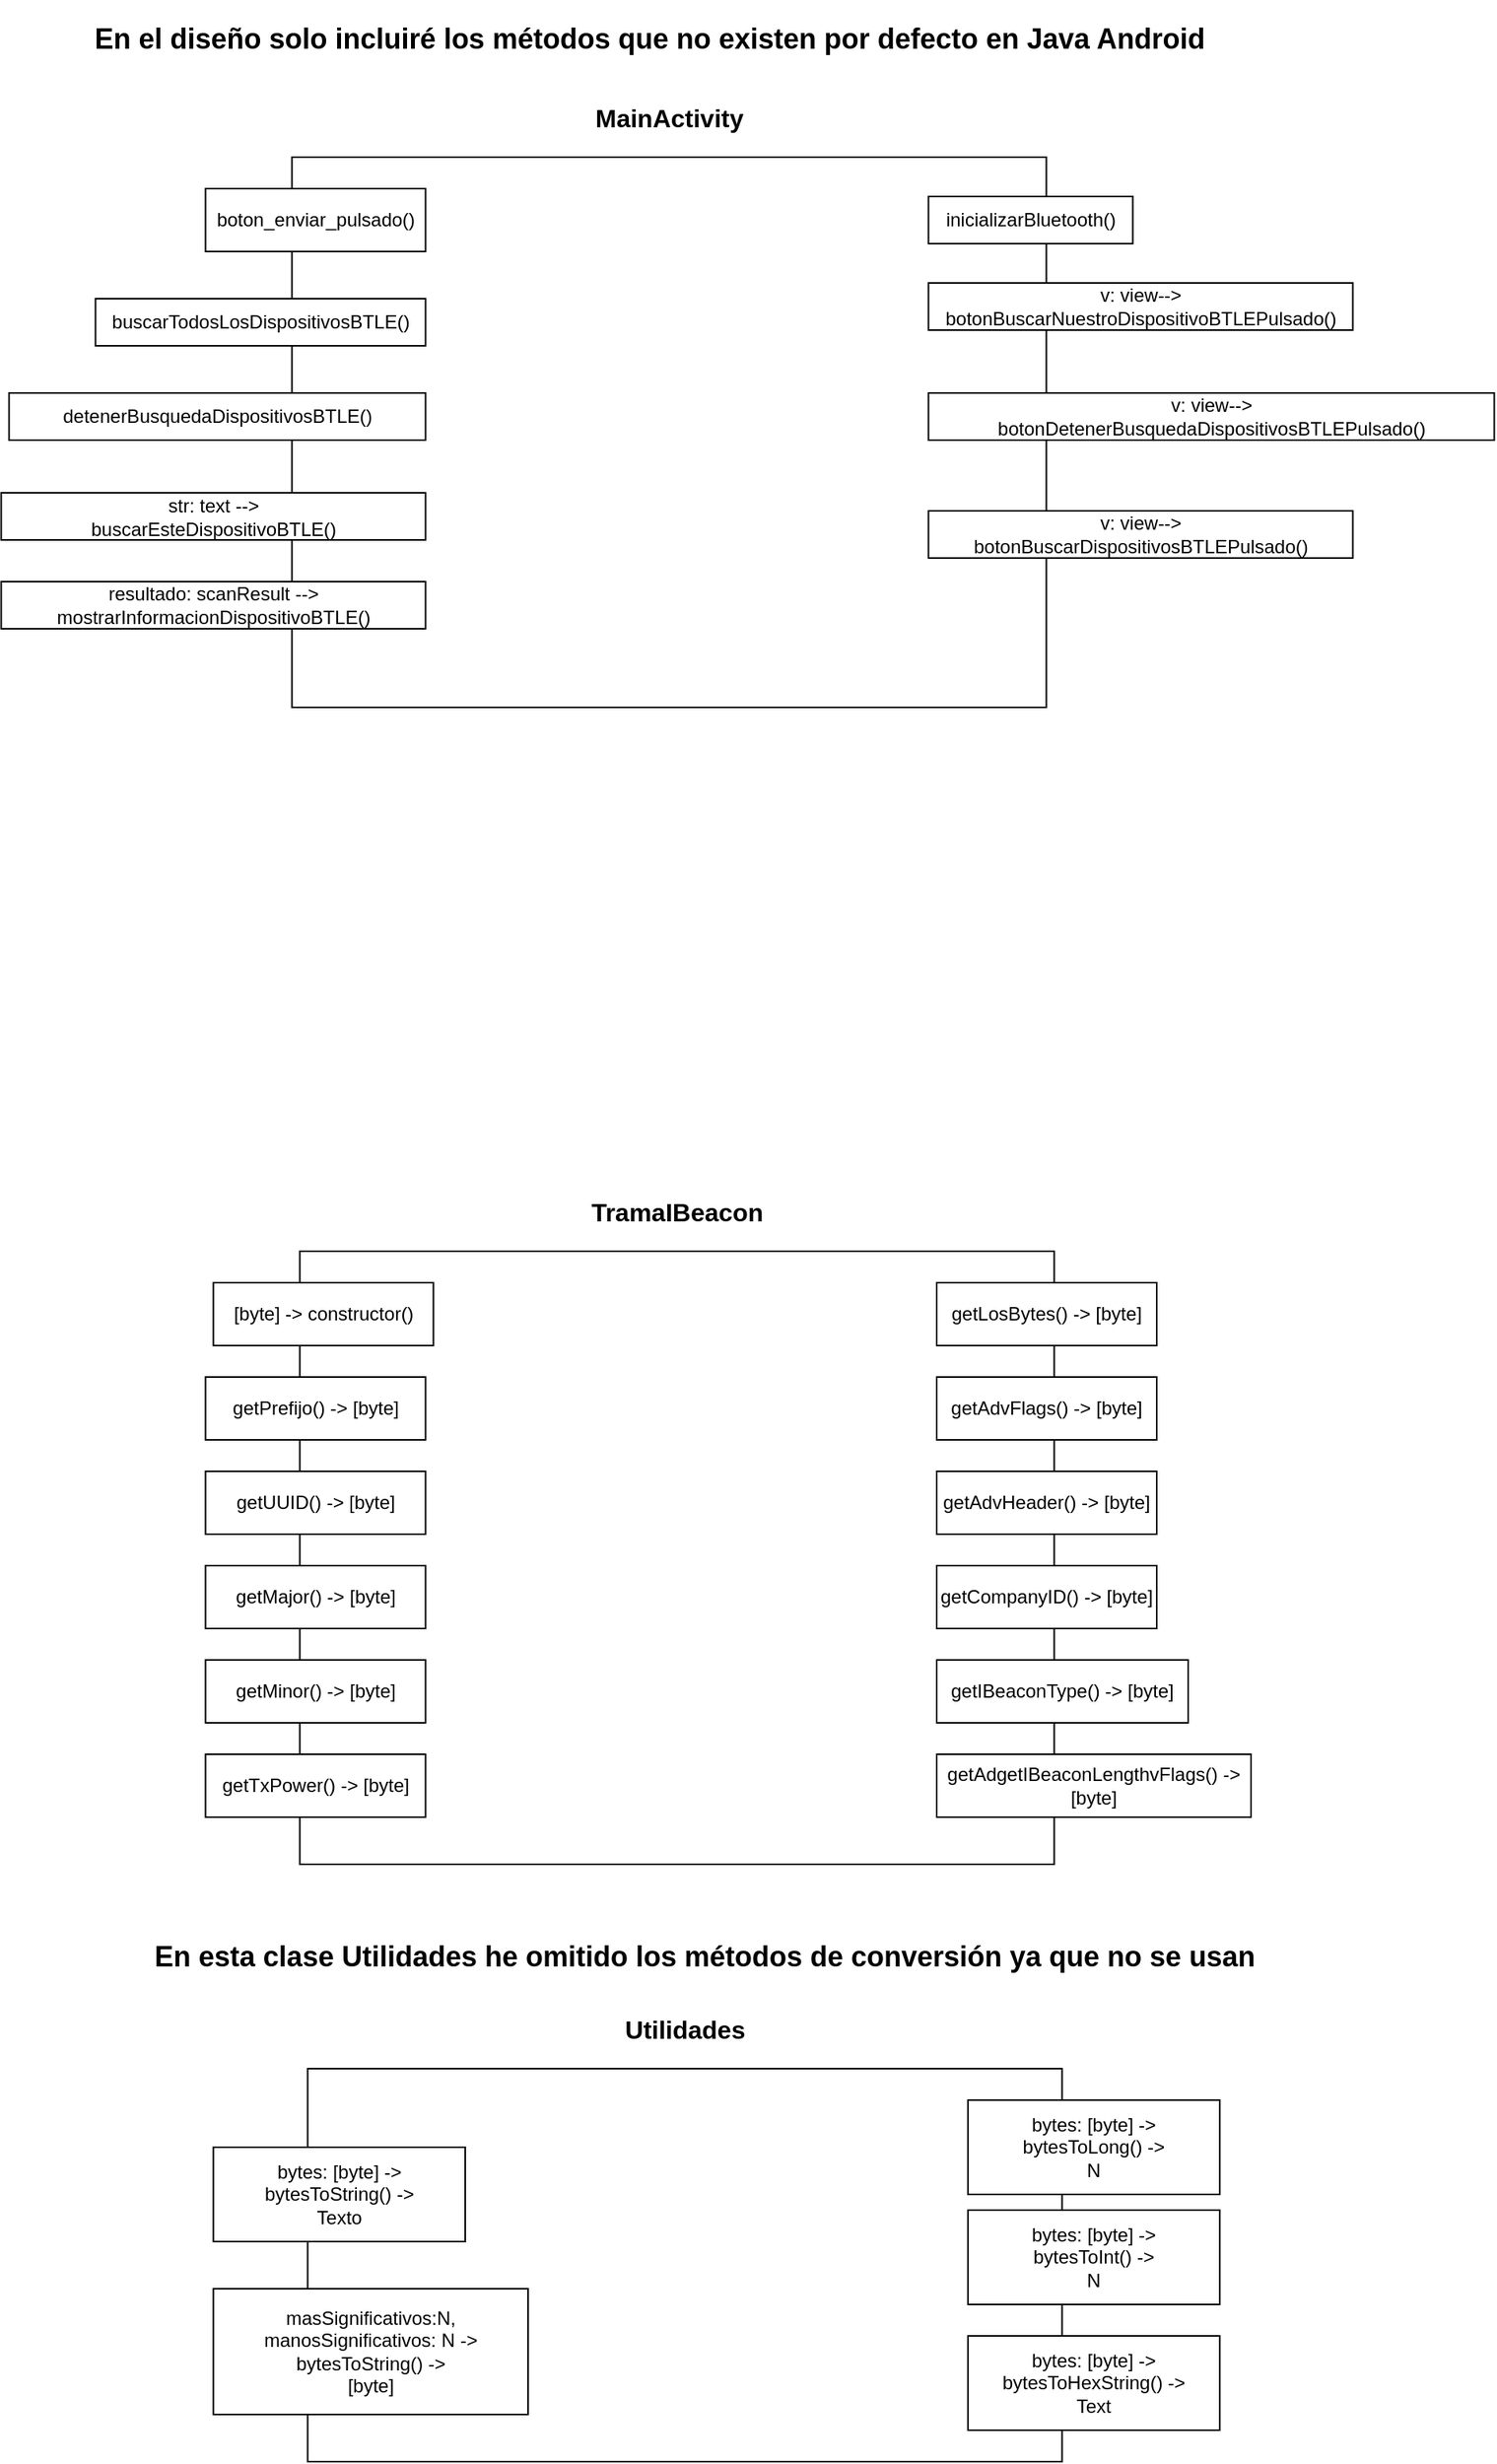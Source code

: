 <mxfile version="20.4.0" type="device"><diagram id="QwA3TDC1nMb8qus2_1u9" name="Página-1"><mxGraphModel dx="1887" dy="889" grid="1" gridSize="10" guides="1" tooltips="1" connect="1" arrows="1" fold="1" page="1" pageScale="1" pageWidth="1169" pageHeight="827" math="0" shadow="0"><root><mxCell id="0"/><mxCell id="1" parent="0"/><mxCell id="zCK8jvrwfgWMUaa88ftB-2" value="" style="rounded=0;whiteSpace=wrap;html=1;strokeWidth=1;" vertex="1" parent="1"><mxGeometry x="359.76" y="180" width="480" height="350" as="geometry"/></mxCell><mxCell id="zCK8jvrwfgWMUaa88ftB-3" value="&lt;font style=&quot;font-size: 16px;&quot;&gt;&lt;b&gt;MainActivity&lt;/b&gt;&lt;/font&gt;" style="text;html=1;strokeColor=none;fillColor=none;align=center;verticalAlign=middle;whiteSpace=wrap;rounded=0;strokeWidth=1;" vertex="1" parent="1"><mxGeometry x="554.76" y="140" width="90" height="30" as="geometry"/></mxCell><mxCell id="zCK8jvrwfgWMUaa88ftB-4" value="boton_enviar_pulsado()" style="rounded=0;whiteSpace=wrap;html=1;strokeWidth=1;" vertex="1" parent="1"><mxGeometry x="304.76" y="200" width="140" height="40" as="geometry"/></mxCell><mxCell id="zCK8jvrwfgWMUaa88ftB-5" value="inicializarBluetooth()" style="rounded=0;whiteSpace=wrap;html=1;strokeWidth=1;" vertex="1" parent="1"><mxGeometry x="764.76" y="205" width="130" height="30" as="geometry"/></mxCell><mxCell id="zCK8jvrwfgWMUaa88ftB-6" value="detenerBusquedaDispositivosBTLE()" style="rounded=0;whiteSpace=wrap;html=1;strokeWidth=1;" vertex="1" parent="1"><mxGeometry x="179.76" y="330" width="265" height="30" as="geometry"/></mxCell><mxCell id="zCK8jvrwfgWMUaa88ftB-7" value="str: text --&amp;gt;&lt;br&gt;buscarEsteDispositivoBTLE()" style="rounded=0;whiteSpace=wrap;html=1;strokeWidth=1;" vertex="1" parent="1"><mxGeometry x="174.76" y="393.5" width="270" height="30" as="geometry"/></mxCell><mxCell id="zCK8jvrwfgWMUaa88ftB-8" value="resultado: scanResult --&amp;gt;&lt;br&gt;mostrarInformacionDispositivoBTLE()" style="rounded=0;whiteSpace=wrap;html=1;strokeWidth=1;" vertex="1" parent="1"><mxGeometry x="174.76" y="450" width="270" height="30" as="geometry"/></mxCell><mxCell id="zCK8jvrwfgWMUaa88ftB-9" value="v: view--&amp;gt;&lt;br&gt;botonBuscarDispositivosBTLEPulsado()" style="rounded=0;whiteSpace=wrap;html=1;strokeWidth=1;" vertex="1" parent="1"><mxGeometry x="764.76" y="405" width="270" height="30" as="geometry"/></mxCell><mxCell id="zCK8jvrwfgWMUaa88ftB-10" value="buscarTodosLosDispositivosBTLE()" style="rounded=0;whiteSpace=wrap;html=1;strokeWidth=1;" vertex="1" parent="1"><mxGeometry x="234.76" y="270" width="210" height="30" as="geometry"/></mxCell><mxCell id="zCK8jvrwfgWMUaa88ftB-11" value="v: view--&amp;gt;&lt;br&gt;botonBuscarNuestroDispositivoBTLEPulsado()" style="rounded=0;whiteSpace=wrap;html=1;strokeWidth=1;" vertex="1" parent="1"><mxGeometry x="764.76" y="260" width="270" height="30" as="geometry"/></mxCell><mxCell id="zCK8jvrwfgWMUaa88ftB-12" value="v: view--&amp;gt;&lt;br&gt;botonDetenerBusquedaDispositivosBTLEPulsado()" style="rounded=0;whiteSpace=wrap;html=1;strokeWidth=1;" vertex="1" parent="1"><mxGeometry x="764.76" y="330" width="360" height="30" as="geometry"/></mxCell><mxCell id="zCK8jvrwfgWMUaa88ftB-13" value="&lt;font style=&quot;font-size: 18px;&quot;&gt;&lt;b&gt;&amp;nbsp;En el diseño solo incluiré los métodos que no existen por defecto en Java Android&amp;nbsp;&lt;/b&gt;&lt;/font&gt;" style="text;html=1;strokeColor=none;fillColor=none;align=center;verticalAlign=middle;whiteSpace=wrap;rounded=0;strokeWidth=1;fontSize=16;" vertex="1" parent="1"><mxGeometry x="174.76" y="80" width="825" height="50" as="geometry"/></mxCell><mxCell id="zCK8jvrwfgWMUaa88ftB-14" value="" style="rounded=0;whiteSpace=wrap;html=1;strokeWidth=1;" vertex="1" parent="1"><mxGeometry x="364.76" y="876" width="480" height="390" as="geometry"/></mxCell><mxCell id="zCK8jvrwfgWMUaa88ftB-15" value="&lt;font style=&quot;font-size: 16px;&quot;&gt;&lt;b&gt;TramaIBeacon&lt;/b&gt;&lt;/font&gt;" style="text;html=1;strokeColor=none;fillColor=none;align=center;verticalAlign=middle;whiteSpace=wrap;rounded=0;strokeWidth=1;" vertex="1" parent="1"><mxGeometry x="559.76" y="836" width="90" height="30" as="geometry"/></mxCell><mxCell id="zCK8jvrwfgWMUaa88ftB-16" value="[byte] -&amp;gt; constructor()" style="rounded=0;whiteSpace=wrap;html=1;strokeWidth=1;" vertex="1" parent="1"><mxGeometry x="309.76" y="896" width="140" height="40" as="geometry"/></mxCell><mxCell id="zCK8jvrwfgWMUaa88ftB-21" value="getPrefijo() -&amp;gt; [byte]" style="rounded=0;whiteSpace=wrap;html=1;strokeWidth=1;" vertex="1" parent="1"><mxGeometry x="304.76" y="956" width="140" height="40" as="geometry"/></mxCell><mxCell id="zCK8jvrwfgWMUaa88ftB-22" value="getUUID() -&amp;gt; [byte]" style="rounded=0;whiteSpace=wrap;html=1;strokeWidth=1;" vertex="1" parent="1"><mxGeometry x="304.76" y="1016" width="140" height="40" as="geometry"/></mxCell><mxCell id="zCK8jvrwfgWMUaa88ftB-23" value="getMajor() -&amp;gt; [byte]" style="rounded=0;whiteSpace=wrap;html=1;strokeWidth=1;" vertex="1" parent="1"><mxGeometry x="304.76" y="1076" width="140" height="40" as="geometry"/></mxCell><mxCell id="zCK8jvrwfgWMUaa88ftB-24" value="getMinor() -&amp;gt; [byte]" style="rounded=0;whiteSpace=wrap;html=1;strokeWidth=1;" vertex="1" parent="1"><mxGeometry x="304.76" y="1136" width="140" height="40" as="geometry"/></mxCell><mxCell id="zCK8jvrwfgWMUaa88ftB-25" value="getTxPower() -&amp;gt; [byte]" style="rounded=0;whiteSpace=wrap;html=1;strokeWidth=1;" vertex="1" parent="1"><mxGeometry x="304.76" y="1196" width="140" height="40" as="geometry"/></mxCell><mxCell id="zCK8jvrwfgWMUaa88ftB-28" value="getLosBytes() -&amp;gt; [byte]" style="rounded=0;whiteSpace=wrap;html=1;strokeWidth=1;" vertex="1" parent="1"><mxGeometry x="770" y="896" width="140" height="40" as="geometry"/></mxCell><mxCell id="zCK8jvrwfgWMUaa88ftB-29" value="getAdvFlags() -&amp;gt; [byte]" style="rounded=0;whiteSpace=wrap;html=1;strokeWidth=1;" vertex="1" parent="1"><mxGeometry x="770" y="956" width="140" height="40" as="geometry"/></mxCell><mxCell id="zCK8jvrwfgWMUaa88ftB-30" value="getAdvHeader() -&amp;gt; [byte]" style="rounded=0;whiteSpace=wrap;html=1;strokeWidth=1;" vertex="1" parent="1"><mxGeometry x="770" y="1016" width="140" height="40" as="geometry"/></mxCell><mxCell id="zCK8jvrwfgWMUaa88ftB-31" value="getCompanyID() -&amp;gt; [byte]" style="rounded=0;whiteSpace=wrap;html=1;strokeWidth=1;" vertex="1" parent="1"><mxGeometry x="770" y="1076" width="140" height="40" as="geometry"/></mxCell><mxCell id="zCK8jvrwfgWMUaa88ftB-32" value="getIBeaconType() -&amp;gt; [byte]" style="rounded=0;whiteSpace=wrap;html=1;strokeWidth=1;" vertex="1" parent="1"><mxGeometry x="770" y="1136" width="160" height="40" as="geometry"/></mxCell><mxCell id="zCK8jvrwfgWMUaa88ftB-33" value="getAdgetIBeaconLengthvFlags() -&amp;gt; [byte]" style="rounded=0;whiteSpace=wrap;html=1;strokeWidth=1;" vertex="1" parent="1"><mxGeometry x="770" y="1196" width="200" height="40" as="geometry"/></mxCell><mxCell id="zCK8jvrwfgWMUaa88ftB-34" value="&lt;font style=&quot;font-size: 18px;&quot;&gt;&lt;b&gt;En esta clase Utilidades he omitido los métodos de conversión ya que no se usan&lt;/b&gt;&lt;/font&gt;" style="text;html=1;strokeColor=none;fillColor=none;align=center;verticalAlign=middle;whiteSpace=wrap;rounded=0;strokeWidth=1;fontSize=16;" vertex="1" parent="1"><mxGeometry x="210" y="1300" width="825" height="50" as="geometry"/></mxCell><mxCell id="zCK8jvrwfgWMUaa88ftB-61" value="" style="rounded=0;whiteSpace=wrap;html=1;strokeWidth=1;" vertex="1" parent="1"><mxGeometry x="369.76" y="1396" width="480" height="250" as="geometry"/></mxCell><mxCell id="zCK8jvrwfgWMUaa88ftB-62" value="&lt;font style=&quot;font-size: 16px;&quot;&gt;&lt;b&gt;Utilidades&lt;/b&gt;&lt;/font&gt;" style="text;html=1;strokeColor=none;fillColor=none;align=center;verticalAlign=middle;whiteSpace=wrap;rounded=0;strokeWidth=1;" vertex="1" parent="1"><mxGeometry x="564.76" y="1356" width="90" height="30" as="geometry"/></mxCell><mxCell id="zCK8jvrwfgWMUaa88ftB-63" value="bytes: [byte] -&amp;gt; bytesToString() -&amp;gt;&lt;br&gt;Texto" style="rounded=0;whiteSpace=wrap;html=1;strokeWidth=1;" vertex="1" parent="1"><mxGeometry x="309.76" y="1446" width="160.24" height="60" as="geometry"/></mxCell><mxCell id="zCK8jvrwfgWMUaa88ftB-80" value="masSignificativos:N, manosSignificativos: N -&amp;gt; bytesToString() -&amp;gt;&lt;br&gt;[byte]" style="rounded=0;whiteSpace=wrap;html=1;strokeWidth=1;" vertex="1" parent="1"><mxGeometry x="309.76" y="1536" width="200.24" height="80" as="geometry"/></mxCell><mxCell id="zCK8jvrwfgWMUaa88ftB-81" value="bytes: [byte] -&amp;gt; &lt;br&gt;bytesToLong() -&amp;gt;&lt;br&gt;N" style="rounded=0;whiteSpace=wrap;html=1;strokeWidth=1;" vertex="1" parent="1"><mxGeometry x="789.88" y="1416" width="160.24" height="60" as="geometry"/></mxCell><mxCell id="zCK8jvrwfgWMUaa88ftB-82" value="bytes: [byte] -&amp;gt; &lt;br&gt;bytesToInt() -&amp;gt;&lt;br&gt;N" style="rounded=0;whiteSpace=wrap;html=1;strokeWidth=1;" vertex="1" parent="1"><mxGeometry x="789.88" y="1486" width="160.24" height="60" as="geometry"/></mxCell><mxCell id="zCK8jvrwfgWMUaa88ftB-83" value="bytes: [byte] -&amp;gt; &lt;br&gt;bytesToHexString() -&amp;gt;&lt;br&gt;Text" style="rounded=0;whiteSpace=wrap;html=1;strokeWidth=1;" vertex="1" parent="1"><mxGeometry x="789.88" y="1566" width="160.24" height="60" as="geometry"/></mxCell></root></mxGraphModel></diagram></mxfile>